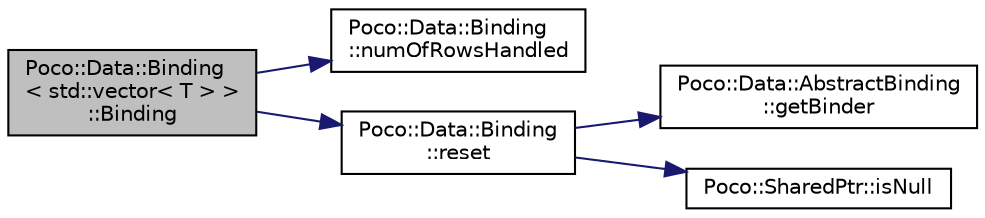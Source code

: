 digraph "Poco::Data::Binding&lt; std::vector&lt; T &gt; &gt;::Binding"
{
 // LATEX_PDF_SIZE
  edge [fontname="Helvetica",fontsize="10",labelfontname="Helvetica",labelfontsize="10"];
  node [fontname="Helvetica",fontsize="10",shape=record];
  rankdir="LR";
  Node1 [label="Poco::Data::Binding\l\< std::vector\< T \> \>\l::Binding",height=0.2,width=0.4,color="black", fillcolor="grey75", style="filled", fontcolor="black",tooltip=" "];
  Node1 -> Node2 [color="midnightblue",fontsize="10",style="solid"];
  Node2 [label="Poco::Data::Binding\l::numOfRowsHandled",height=0.2,width=0.4,color="black", fillcolor="white", style="filled",URL="$classPoco_1_1Data_1_1Binding.html#a782dd94ec17ad9810a658a51c765c25d",tooltip=" "];
  Node1 -> Node3 [color="midnightblue",fontsize="10",style="solid"];
  Node3 [label="Poco::Data::Binding\l::reset",height=0.2,width=0.4,color="black", fillcolor="white", style="filled",URL="$classPoco_1_1Data_1_1Binding.html#ab91a802f2596c8e134eabb3efb61231b",tooltip="Binds a value to the given column position."];
  Node3 -> Node4 [color="midnightblue",fontsize="10",style="solid"];
  Node4 [label="Poco::Data::AbstractBinding\l::getBinder",height=0.2,width=0.4,color="black", fillcolor="white", style="filled",URL="$classPoco_1_1Data_1_1AbstractBinding.html#adf5942e06433f862363daf653ac363bf",tooltip="Sets the object used for binding; object does NOT take ownership of the pointer."];
  Node3 -> Node5 [color="midnightblue",fontsize="10",style="solid"];
  Node5 [label="Poco::SharedPtr::isNull",height=0.2,width=0.4,color="black", fillcolor="white", style="filled",URL="$classPoco_1_1SharedPtr.html#af04598ca0ecf598802c144836cfd3b5a",tooltip=" "];
}
